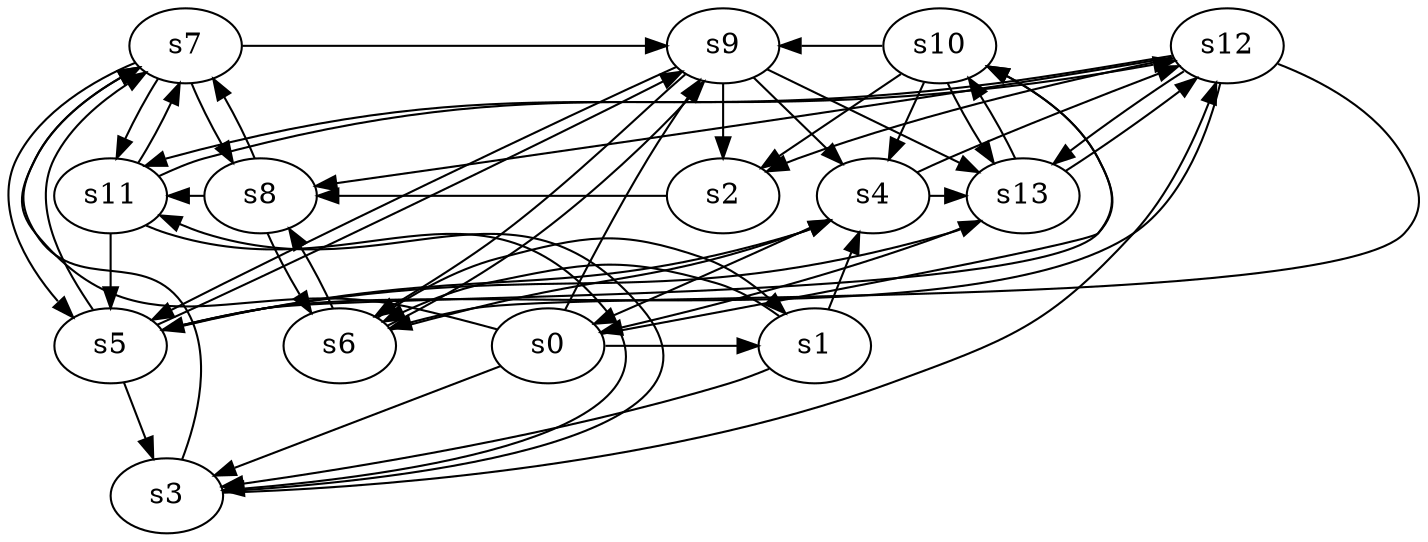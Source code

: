 digraph game_0885_complex_14 {
    s0 [name="s0", player=0, target=1];
    s1 [name="s1", player=1];
    s2 [name="s2", player=0, target=1];
    s3 [name="s3", player=1, target=1];
    s4 [name="s4", player=1];
    s5 [name="s5", player=1];
    s6 [name="s6", player=0];
    s7 [name="s7", player=0];
    s8 [name="s8", player=1];
    s9 [name="s9", player=1];
    s10 [name="s10", player=0, target=1];
    s11 [name="s11", player=0];
    s12 [name="s12", player=0];
    s13 [name="s13", player=0];

    s0 -> s1 [constraint="!(time % 6 == 2)"];
    s0 -> s3 [constraint="time % 5 == 3 || time % 5 == 3"];
    s0 -> s7 [constraint="time % 4 == 2 && time % 4 == 0"];
    s0 -> s9 [constraint="time == 11"];
    s0 -> s10 [constraint="time % 3 == 1 && time % 5 == 3"];
    s1 -> s3;
    s1 -> s4 [constraint="time % 5 == 2"];
    s1 -> s6 [constraint="time % 2 == 0 && time % 3 == 2"];
    s2 -> s8 [constraint="time % 2 == 1 && time % 4 == 0"];
    s3 -> s7 [constraint="!(time % 3 == 2)"];
    s3 -> s11 [constraint="!(time % 3 == 2)"];
    s3 -> s12 [constraint="time == 8"];
    s4 -> s0;
    s4 -> s12 [constraint="time % 3 == 2 && time % 4 == 2"];
    s4 -> s13 [constraint="time == 1"];
    s5 -> s3;
    s5 -> s4 [constraint="time % 2 == 1 && time % 4 == 2"];
    s5 -> s7 [constraint="time % 3 == 2 && time % 4 == 2"];
    s5 -> s9 [constraint="time % 6 == 4"];
    s5 -> s10 [constraint="time % 4 == 1 && time % 4 == 1"];
    s5 -> s13 [constraint="!(time % 4 == 3)"];
    s6 -> s1 [constraint="time % 4 == 0 && time % 4 == 2"];
    s6 -> s4 [constraint="time % 5 == 1 || time % 5 == 3"];
    s6 -> s8 [constraint="!(time % 2 == 1)"];
    s6 -> s9 [constraint="time == 2 || time == 18 || time == 21"];
    s7 -> s5 [constraint="time % 2 == 0 || time % 3 == 0"];
    s7 -> s8;
    s7 -> s9 [constraint="!(time % 6 == 1)"];
    s7 -> s11;
    s8 -> s6;
    s8 -> s7 [constraint="time % 2 == 1 && time % 3 == 2"];
    s8 -> s11 [constraint="time == 3 || time == 6 || time == 16 || time == 20"];
    s9 -> s2;
    s9 -> s4 [constraint="!(time % 3 == 2)"];
    s9 -> s5 [constraint="time % 5 == 1 || time % 2 == 0"];
    s9 -> s6 [constraint="time % 4 == 2 && time % 4 == 2"];
    s9 -> s13 [constraint="!(time % 4 == 0)"];
    s10 -> s2 [constraint="time == 20"];
    s10 -> s4;
    s10 -> s9 [constraint="time == 1 || time == 14 || time == 15 || time == 17 || time == 20"];
    s10 -> s13;
    s11 -> s3 [constraint="time == 0 || time == 7 || time == 11 || time == 16 || time == 26"];
    s11 -> s5;
    s11 -> s7 [constraint="time % 2 == 1"];
    s11 -> s12 [constraint="time % 4 == 1"];
    s12 -> s2 [constraint="time % 4 == 1 && time % 5 == 0"];
    s12 -> s5 [constraint="time % 2 == 1 || time % 2 == 0"];
    s12 -> s6 [constraint="time == 6 || time == 10 || time == 20"];
    s12 -> s8 [constraint="time == 9 || time == 12 || time == 17 || time == 22"];
    s12 -> s11 [constraint="time == 17"];
    s12 -> s13 [constraint="time % 5 == 0 || time % 3 == 0"];
    s13 -> s0 [constraint="time % 7 == 0"];
    s13 -> s10 [constraint="!(time % 4 == 2)"];
    s13 -> s12 [constraint="time % 5 == 2"];
}
